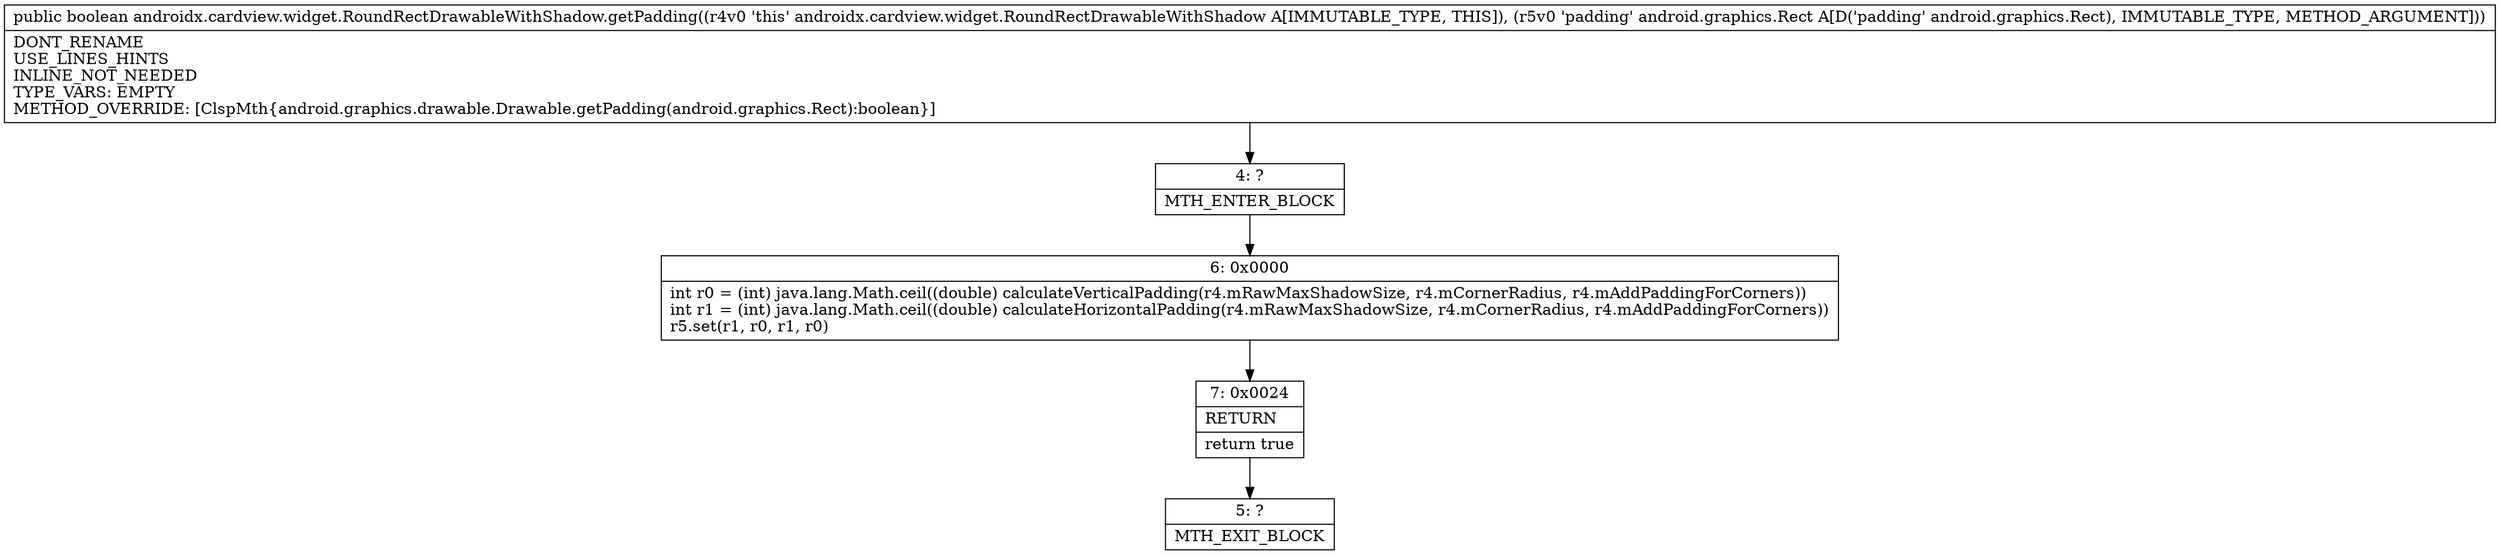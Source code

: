 digraph "CFG forandroidx.cardview.widget.RoundRectDrawableWithShadow.getPadding(Landroid\/graphics\/Rect;)Z" {
Node_4 [shape=record,label="{4\:\ ?|MTH_ENTER_BLOCK\l}"];
Node_6 [shape=record,label="{6\:\ 0x0000|int r0 = (int) java.lang.Math.ceil((double) calculateVerticalPadding(r4.mRawMaxShadowSize, r4.mCornerRadius, r4.mAddPaddingForCorners))\lint r1 = (int) java.lang.Math.ceil((double) calculateHorizontalPadding(r4.mRawMaxShadowSize, r4.mCornerRadius, r4.mAddPaddingForCorners))\lr5.set(r1, r0, r1, r0)\l}"];
Node_7 [shape=record,label="{7\:\ 0x0024|RETURN\l|return true\l}"];
Node_5 [shape=record,label="{5\:\ ?|MTH_EXIT_BLOCK\l}"];
MethodNode[shape=record,label="{public boolean androidx.cardview.widget.RoundRectDrawableWithShadow.getPadding((r4v0 'this' androidx.cardview.widget.RoundRectDrawableWithShadow A[IMMUTABLE_TYPE, THIS]), (r5v0 'padding' android.graphics.Rect A[D('padding' android.graphics.Rect), IMMUTABLE_TYPE, METHOD_ARGUMENT]))  | DONT_RENAME\lUSE_LINES_HINTS\lINLINE_NOT_NEEDED\lTYPE_VARS: EMPTY\lMETHOD_OVERRIDE: [ClspMth\{android.graphics.drawable.Drawable.getPadding(android.graphics.Rect):boolean\}]\l}"];
MethodNode -> Node_4;Node_4 -> Node_6;
Node_6 -> Node_7;
Node_7 -> Node_5;
}


